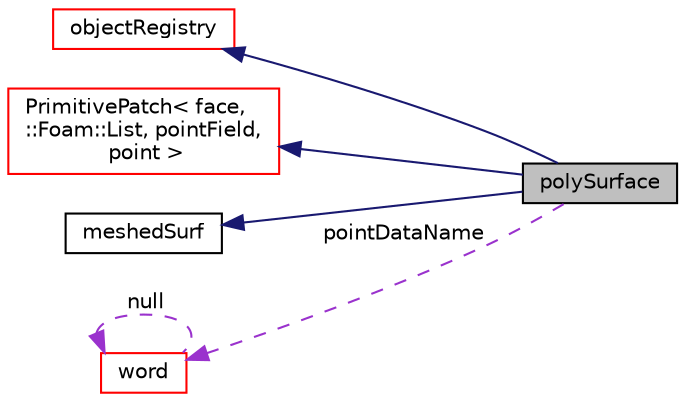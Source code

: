 digraph "polySurface"
{
  bgcolor="transparent";
  edge [fontname="Helvetica",fontsize="10",labelfontname="Helvetica",labelfontsize="10"];
  node [fontname="Helvetica",fontsize="10",shape=record];
  rankdir="LR";
  Node1 [label="polySurface",height=0.2,width=0.4,color="black", fillcolor="grey75", style="filled" fontcolor="black"];
  Node2 -> Node1 [dir="back",color="midnightblue",fontsize="10",style="solid",fontname="Helvetica"];
  Node2 [label="objectRegistry",height=0.2,width=0.4,color="red",URL="$classFoam_1_1objectRegistry.html",tooltip="Registry of regIOobjects. "];
  Node3 -> Node1 [dir="back",color="midnightblue",fontsize="10",style="solid",fontname="Helvetica"];
  Node3 [label="PrimitivePatch\< face,\l::Foam::List, pointField,\l point \>",height=0.2,width=0.4,color="red",URL="$classFoam_1_1PrimitivePatch.html"];
  Node4 -> Node1 [dir="back",color="midnightblue",fontsize="10",style="solid",fontname="Helvetica"];
  Node4 [label="meshedSurf",height=0.2,width=0.4,color="black",URL="$classFoam_1_1meshedSurf.html",tooltip="Abstract definition of a meshed surface defined by faces and points. "];
  Node5 -> Node1 [dir="back",color="darkorchid3",fontsize="10",style="dashed",label=" pointDataName" ,fontname="Helvetica"];
  Node5 [label="word",height=0.2,width=0.4,color="red",URL="$classFoam_1_1word.html",tooltip="A class for handling words, derived from Foam::string. "];
  Node5 -> Node5 [dir="back",color="darkorchid3",fontsize="10",style="dashed",label=" null" ,fontname="Helvetica"];
}
